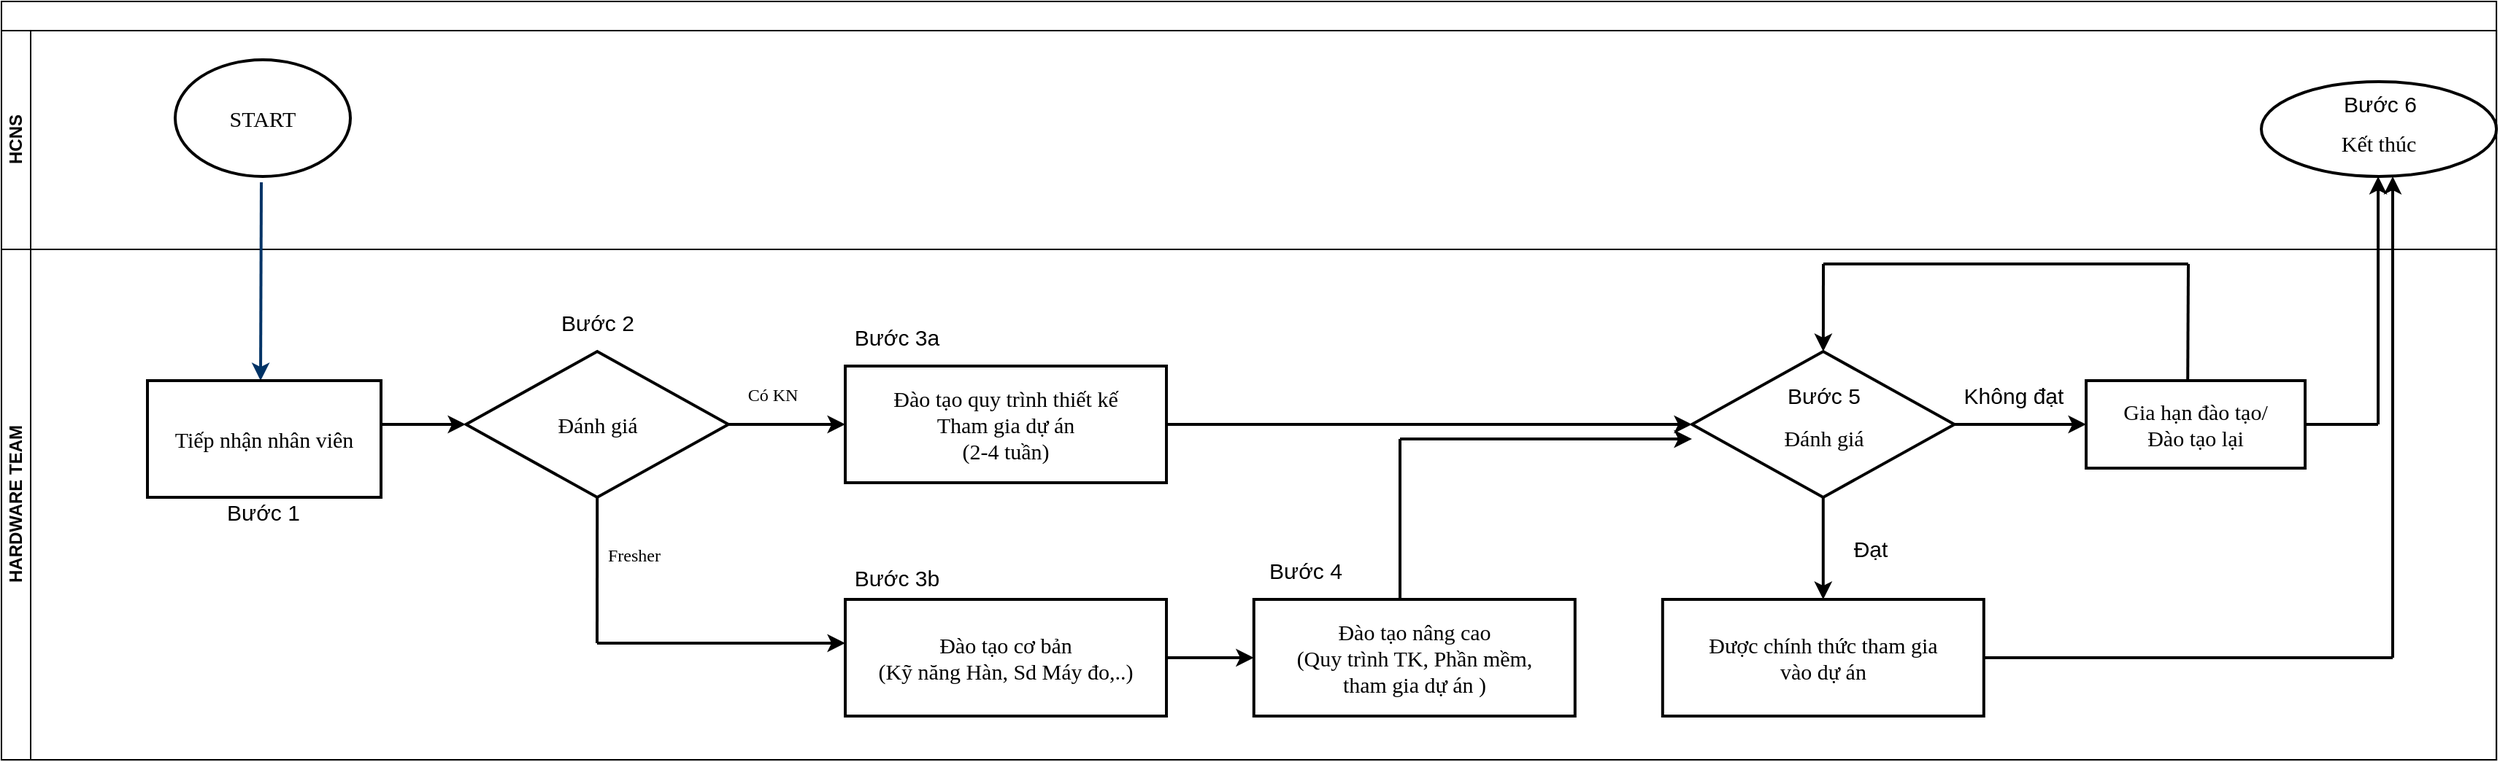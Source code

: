 <mxfile version="12.5.1" type="github">
  <diagram name="Page-1" id="c7488fd3-1785-93aa-aadb-54a6760d102a">
    <mxGraphModel dx="2080" dy="1146" grid="1" gridSize="10" guides="1" tooltips="1" connect="1" arrows="1" fold="1" page="1" pageScale="1" pageWidth="1100" pageHeight="850" background="#ffffff" math="0" shadow="0">
      <root>
        <mxCell id="0"/>
        <mxCell id="1" parent="0"/>
        <mxCell id="2b4e8129b02d487f-1" value="" style="swimlane;html=1;childLayout=stackLayout;horizontal=1;startSize=20;horizontalStack=0;rounded=0;shadow=0;labelBackgroundColor=none;strokeWidth=1;fontFamily=Verdana;fontSize=8;align=center;" parent="1" vertex="1">
          <mxGeometry x="40" y="120" width="1709.06" height="520" as="geometry"/>
        </mxCell>
        <mxCell id="2b4e8129b02d487f-2" value="HCNS" style="swimlane;html=1;startSize=20;horizontal=0;" parent="2b4e8129b02d487f-1" vertex="1">
          <mxGeometry y="20" width="1709.06" height="150" as="geometry"/>
        </mxCell>
        <mxCell id="2b4e8129b02d487f-3" value="HARDWARE TEAM" style="swimlane;html=1;startSize=20;horizontal=0;" parent="2b4e8129b02d487f-1" vertex="1">
          <mxGeometry y="170" width="1709.06" height="350" as="geometry"/>
        </mxCell>
        <mxCell id="jaAs1nb-2tKAsl3DdXag-40" value="START" style="ellipse;whiteSpace=wrap;html=1;fontFamily=Verdana;strokeWidth=2;fontSize=15;" vertex="1" parent="2b4e8129b02d487f-3">
          <mxGeometry x="119" y="-130" width="120" height="80" as="geometry"/>
        </mxCell>
        <mxCell id="jaAs1nb-2tKAsl3DdXag-41" style="fontStyle=1;strokeColor=#003366;strokeWidth=2;html=1;fontFamily=Verdana;" edge="1" parent="2b4e8129b02d487f-3">
          <mxGeometry relative="1" as="geometry">
            <mxPoint x="178" y="-46" as="sourcePoint"/>
            <mxPoint x="177.5" y="90" as="targetPoint"/>
          </mxGeometry>
        </mxCell>
        <mxCell id="jaAs1nb-2tKAsl3DdXag-42" value="Đánh giá" style="shape=mxgraph.flowchart.decision;strokeWidth=2;gradientColor=none;gradientDirection=north;fontStyle=0;html=1;fontFamily=Verdana;fontSize=15;" vertex="1" parent="2b4e8129b02d487f-3">
          <mxGeometry x="318.21" y="70" width="179.79" height="100" as="geometry"/>
        </mxCell>
        <mxCell id="jaAs1nb-2tKAsl3DdXag-43" value="&lt;span style=&quot;white-space: nowrap&quot;&gt;Đào tạo quy trình thiết kế&lt;br&gt;Tham gia dự án&lt;br&gt;(2-4 tuần)&lt;br&gt;&lt;/span&gt;" style="rounded=0;whiteSpace=wrap;html=1;fontFamily=Verdana;fontSize=15;strokeWidth=2;" vertex="1" parent="2b4e8129b02d487f-3">
          <mxGeometry x="578" y="80" width="220" height="80" as="geometry"/>
        </mxCell>
        <mxCell id="jaAs1nb-2tKAsl3DdXag-44" value="" style="endArrow=classic;html=1;fontFamily=Verdana;strokeWidth=2;" edge="1" parent="2b4e8129b02d487f-3">
          <mxGeometry width="50" height="50" relative="1" as="geometry">
            <mxPoint x="258" y="120" as="sourcePoint"/>
            <mxPoint x="318" y="120" as="targetPoint"/>
          </mxGeometry>
        </mxCell>
        <mxCell id="jaAs1nb-2tKAsl3DdXag-45" value="Tiếp nhận nhân viên" style="rounded=0;whiteSpace=wrap;html=1;fontFamily=Verdana;fontSize=15;strokeWidth=2;" vertex="1" parent="2b4e8129b02d487f-3">
          <mxGeometry x="100" y="90" width="160" height="80" as="geometry"/>
        </mxCell>
        <mxCell id="jaAs1nb-2tKAsl3DdXag-46" value="Có KN" style="text;html=1;align=center;verticalAlign=middle;resizable=0;points=[];autosize=1;fontFamily=Verdana;strokeWidth=2;" vertex="1" parent="2b4e8129b02d487f-3">
          <mxGeometry x="503" y="90" width="50" height="20" as="geometry"/>
        </mxCell>
        <mxCell id="jaAs1nb-2tKAsl3DdXag-47" value="" style="endArrow=none;html=1;entryX=0.5;entryY=1;entryDx=0;entryDy=0;entryPerimeter=0;fontFamily=Verdana;strokeWidth=2;" edge="1" parent="2b4e8129b02d487f-3" target="jaAs1nb-2tKAsl3DdXag-42">
          <mxGeometry width="50" height="50" relative="1" as="geometry">
            <mxPoint x="408" y="270" as="sourcePoint"/>
            <mxPoint x="408" y="180" as="targetPoint"/>
          </mxGeometry>
        </mxCell>
        <mxCell id="jaAs1nb-2tKAsl3DdXag-48" value="Fresher" style="text;html=1;align=center;verticalAlign=middle;resizable=0;points=[];autosize=1;fontFamily=Verdana;strokeWidth=2;" vertex="1" parent="2b4e8129b02d487f-3">
          <mxGeometry x="403" y="200" width="60" height="20" as="geometry"/>
        </mxCell>
        <mxCell id="jaAs1nb-2tKAsl3DdXag-49" value="" style="endArrow=classic;html=1;fontFamily=Verdana;strokeWidth=2;" edge="1" parent="2b4e8129b02d487f-3">
          <mxGeometry width="50" height="50" relative="1" as="geometry">
            <mxPoint x="498" y="120" as="sourcePoint"/>
            <mxPoint x="578" y="120" as="targetPoint"/>
          </mxGeometry>
        </mxCell>
        <mxCell id="jaAs1nb-2tKAsl3DdXag-52" value="&lt;br&gt;Đánh giá" style="shape=mxgraph.flowchart.decision;strokeWidth=2;gradientColor=none;gradientDirection=north;fontStyle=0;html=1;fontFamily=Verdana;fontSize=15;" vertex="1" parent="2b4e8129b02d487f-3">
          <mxGeometry x="1158" y="70" width="179.79" height="100" as="geometry"/>
        </mxCell>
        <mxCell id="jaAs1nb-2tKAsl3DdXag-54" value="&lt;span style=&quot;white-space: nowrap&quot;&gt;Đào tạo cơ bản&lt;br&gt;(Kỹ năng Hàn, Sd Máy đo,..)&lt;br&gt;&lt;/span&gt;" style="rounded=0;whiteSpace=wrap;html=1;fontFamily=Verdana;fontSize=15;strokeWidth=2;" vertex="1" parent="2b4e8129b02d487f-3">
          <mxGeometry x="578" y="240" width="220" height="80" as="geometry"/>
        </mxCell>
        <mxCell id="jaAs1nb-2tKAsl3DdXag-55" value="&lt;span style=&quot;white-space: nowrap&quot;&gt;Đào tạo nâng cao&lt;br&gt;(Quy trình TK, Phần mềm,&lt;br&gt;tham gia dự án )&lt;br&gt;&lt;/span&gt;" style="rounded=0;whiteSpace=wrap;html=1;fontFamily=Verdana;fontSize=15;strokeWidth=2;" vertex="1" parent="2b4e8129b02d487f-3">
          <mxGeometry x="857.89" y="240" width="220" height="80" as="geometry"/>
        </mxCell>
        <mxCell id="jaAs1nb-2tKAsl3DdXag-53" value="" style="edgeStyle=orthogonalEdgeStyle;rounded=0;orthogonalLoop=1;jettySize=auto;html=1;fontSize=15;strokeWidth=2;" edge="1" parent="2b4e8129b02d487f-3" source="jaAs1nb-2tKAsl3DdXag-54" target="jaAs1nb-2tKAsl3DdXag-55">
          <mxGeometry relative="1" as="geometry"/>
        </mxCell>
        <mxCell id="jaAs1nb-2tKAsl3DdXag-56" value="" style="endArrow=classic;html=1;fontSize=15;strokeWidth=2;" edge="1" parent="2b4e8129b02d487f-3">
          <mxGeometry width="50" height="50" relative="1" as="geometry">
            <mxPoint x="798" y="120" as="sourcePoint"/>
            <mxPoint x="1158" y="120" as="targetPoint"/>
          </mxGeometry>
        </mxCell>
        <mxCell id="jaAs1nb-2tKAsl3DdXag-57" value="" style="endArrow=classic;html=1;fontSize=15;strokeWidth=2;" edge="1" parent="2b4e8129b02d487f-3">
          <mxGeometry width="50" height="50" relative="1" as="geometry">
            <mxPoint x="958" y="130" as="sourcePoint"/>
            <mxPoint x="1158" y="130" as="targetPoint"/>
          </mxGeometry>
        </mxCell>
        <mxCell id="jaAs1nb-2tKAsl3DdXag-58" value="" style="endArrow=none;html=1;fontSize=15;exitX=0.455;exitY=0;exitDx=0;exitDy=0;exitPerimeter=0;strokeWidth=2;" edge="1" parent="2b4e8129b02d487f-3" source="jaAs1nb-2tKAsl3DdXag-55">
          <mxGeometry width="50" height="50" relative="1" as="geometry">
            <mxPoint x="908" y="180" as="sourcePoint"/>
            <mxPoint x="958" y="130" as="targetPoint"/>
          </mxGeometry>
        </mxCell>
        <mxCell id="jaAs1nb-2tKAsl3DdXag-59" value="&lt;span style=&quot;white-space: nowrap&quot;&gt;Được chính thức tham gia &lt;br&gt;vào dự án&lt;br&gt;&lt;/span&gt;" style="rounded=0;whiteSpace=wrap;html=1;fontFamily=Verdana;fontSize=15;strokeWidth=2;" vertex="1" parent="2b4e8129b02d487f-3">
          <mxGeometry x="1137.9" y="240" width="220" height="80" as="geometry"/>
        </mxCell>
        <mxCell id="jaAs1nb-2tKAsl3DdXag-50" value="" style="edgeStyle=orthogonalEdgeStyle;rounded=0;orthogonalLoop=1;jettySize=auto;html=1;fontSize=15;strokeWidth=2;" edge="1" parent="2b4e8129b02d487f-3" source="jaAs1nb-2tKAsl3DdXag-52" target="jaAs1nb-2tKAsl3DdXag-59">
          <mxGeometry relative="1" as="geometry"/>
        </mxCell>
        <mxCell id="jaAs1nb-2tKAsl3DdXag-60" value="&lt;span style=&quot;white-space: nowrap&quot;&gt;Gia hạn đào tạo/&lt;br&gt;Đào tạo lại&lt;br&gt;&lt;/span&gt;" style="rounded=0;whiteSpace=wrap;html=1;fontFamily=Verdana;fontSize=15;strokeWidth=2;" vertex="1" parent="2b4e8129b02d487f-3">
          <mxGeometry x="1428" y="90" width="150" height="60" as="geometry"/>
        </mxCell>
        <mxCell id="jaAs1nb-2tKAsl3DdXag-51" value="" style="edgeStyle=orthogonalEdgeStyle;rounded=0;orthogonalLoop=1;jettySize=auto;html=1;fontSize=15;strokeWidth=2;" edge="1" parent="2b4e8129b02d487f-3" source="jaAs1nb-2tKAsl3DdXag-52" target="jaAs1nb-2tKAsl3DdXag-60">
          <mxGeometry relative="1" as="geometry"/>
        </mxCell>
        <mxCell id="jaAs1nb-2tKAsl3DdXag-61" value="Đạt" style="text;html=1;align=center;verticalAlign=middle;resizable=0;points=[];autosize=1;fontSize=15;strokeWidth=2;" vertex="1" parent="2b4e8129b02d487f-3">
          <mxGeometry x="1260" y="195" width="40" height="20" as="geometry"/>
        </mxCell>
        <mxCell id="jaAs1nb-2tKAsl3DdXag-62" value="Không đạt" style="text;html=1;align=center;verticalAlign=middle;resizable=0;points=[];autosize=1;fontSize=15;strokeWidth=2;" vertex="1" parent="2b4e8129b02d487f-3">
          <mxGeometry x="1337.79" y="90" width="80" height="20" as="geometry"/>
        </mxCell>
        <mxCell id="jaAs1nb-2tKAsl3DdXag-63" value="" style="endArrow=classic;html=1;fontSize=15;strokeWidth=2;" edge="1" parent="2b4e8129b02d487f-3">
          <mxGeometry width="50" height="50" relative="1" as="geometry">
            <mxPoint x="408" y="270" as="sourcePoint"/>
            <mxPoint x="578" y="270" as="targetPoint"/>
          </mxGeometry>
        </mxCell>
        <mxCell id="jaAs1nb-2tKAsl3DdXag-64" value="" style="endArrow=none;html=1;fontSize=15;strokeWidth=2;" edge="1" parent="2b4e8129b02d487f-3">
          <mxGeometry width="50" height="50" relative="1" as="geometry">
            <mxPoint x="1248" y="10" as="sourcePoint"/>
            <mxPoint x="1497.89" y="10" as="targetPoint"/>
          </mxGeometry>
        </mxCell>
        <mxCell id="jaAs1nb-2tKAsl3DdXag-65" value="" style="endArrow=none;html=1;fontSize=15;exitX=0.464;exitY=-0.003;exitDx=0;exitDy=0;exitPerimeter=0;strokeWidth=2;" edge="1" parent="2b4e8129b02d487f-3" source="jaAs1nb-2tKAsl3DdXag-60">
          <mxGeometry width="50" height="50" relative="1" as="geometry">
            <mxPoint x="1448" y="60" as="sourcePoint"/>
            <mxPoint x="1498" y="10" as="targetPoint"/>
          </mxGeometry>
        </mxCell>
        <mxCell id="jaAs1nb-2tKAsl3DdXag-66" value="" style="endArrow=classic;html=1;fontSize=15;strokeWidth=2;" edge="1" parent="2b4e8129b02d487f-3" target="jaAs1nb-2tKAsl3DdXag-52">
          <mxGeometry width="50" height="50" relative="1" as="geometry">
            <mxPoint x="1248" y="10" as="sourcePoint"/>
            <mxPoint x="1298" y="-40" as="targetPoint"/>
          </mxGeometry>
        </mxCell>
        <mxCell id="jaAs1nb-2tKAsl3DdXag-67" value="&lt;br&gt;Kết thúc" style="ellipse;whiteSpace=wrap;html=1;fontFamily=Verdana;fontSize=15;strokeWidth=2;" vertex="1" parent="2b4e8129b02d487f-3">
          <mxGeometry x="1548" y="-115" width="161.06" height="65" as="geometry"/>
        </mxCell>
        <mxCell id="jaAs1nb-2tKAsl3DdXag-68" value="" style="endArrow=classic;html=1;fontSize=15;strokeWidth=2;" edge="1" parent="2b4e8129b02d487f-3">
          <mxGeometry width="50" height="50" relative="1" as="geometry">
            <mxPoint x="1628.03" y="120" as="sourcePoint"/>
            <mxPoint x="1628.03" y="-50" as="targetPoint"/>
          </mxGeometry>
        </mxCell>
        <mxCell id="jaAs1nb-2tKAsl3DdXag-69" value="" style="endArrow=classic;html=1;fontSize=15;strokeWidth=2;" edge="1" parent="2b4e8129b02d487f-3">
          <mxGeometry width="50" height="50" relative="1" as="geometry">
            <mxPoint x="1638" y="280" as="sourcePoint"/>
            <mxPoint x="1638" y="-50" as="targetPoint"/>
          </mxGeometry>
        </mxCell>
        <mxCell id="jaAs1nb-2tKAsl3DdXag-70" value="" style="endArrow=none;html=1;fontSize=15;strokeWidth=2;" edge="1" parent="2b4e8129b02d487f-3">
          <mxGeometry width="50" height="50" relative="1" as="geometry">
            <mxPoint x="1358" y="280" as="sourcePoint"/>
            <mxPoint x="1638" y="280" as="targetPoint"/>
          </mxGeometry>
        </mxCell>
        <mxCell id="jaAs1nb-2tKAsl3DdXag-71" value="" style="endArrow=none;html=1;fontSize=15;strokeWidth=2;" edge="1" parent="2b4e8129b02d487f-3">
          <mxGeometry width="50" height="50" relative="1" as="geometry">
            <mxPoint x="1578" y="120" as="sourcePoint"/>
            <mxPoint x="1628" y="120" as="targetPoint"/>
          </mxGeometry>
        </mxCell>
        <mxCell id="jaAs1nb-2tKAsl3DdXag-72" value="Bước 1" style="text;html=1;align=center;verticalAlign=middle;resizable=0;points=[];autosize=1;fontSize=15;" vertex="1" parent="2b4e8129b02d487f-3">
          <mxGeometry x="144" y="170" width="70" height="20" as="geometry"/>
        </mxCell>
        <mxCell id="jaAs1nb-2tKAsl3DdXag-73" value="Bước 2" style="text;html=1;align=center;verticalAlign=middle;resizable=0;points=[];autosize=1;fontSize=15;" vertex="1" parent="2b4e8129b02d487f-3">
          <mxGeometry x="372.57" y="40" width="70" height="20" as="geometry"/>
        </mxCell>
        <mxCell id="jaAs1nb-2tKAsl3DdXag-74" value="Bước 3a" style="text;html=1;align=center;verticalAlign=middle;resizable=0;points=[];autosize=1;fontSize=15;" vertex="1" parent="2b4e8129b02d487f-3">
          <mxGeometry x="578" y="50" width="70" height="20" as="geometry"/>
        </mxCell>
        <mxCell id="jaAs1nb-2tKAsl3DdXag-75" value="Bước 3b" style="text;html=1;align=center;verticalAlign=middle;resizable=0;points=[];autosize=1;fontSize=15;" vertex="1" parent="2b4e8129b02d487f-3">
          <mxGeometry x="578" y="215" width="70" height="20" as="geometry"/>
        </mxCell>
        <mxCell id="jaAs1nb-2tKAsl3DdXag-76" value="Bước 4" style="text;html=1;align=center;verticalAlign=middle;resizable=0;points=[];autosize=1;fontSize=15;" vertex="1" parent="2b4e8129b02d487f-3">
          <mxGeometry x="857.89" y="210" width="70" height="20" as="geometry"/>
        </mxCell>
        <mxCell id="jaAs1nb-2tKAsl3DdXag-77" value="Bước 5" style="text;html=1;align=center;verticalAlign=middle;resizable=0;points=[];autosize=1;fontSize=15;" vertex="1" parent="2b4e8129b02d487f-3">
          <mxGeometry x="1212.89" y="90" width="70" height="20" as="geometry"/>
        </mxCell>
        <mxCell id="jaAs1nb-2tKAsl3DdXag-78" value="Bước 6" style="text;html=1;align=center;verticalAlign=middle;resizable=0;points=[];autosize=1;fontSize=15;" vertex="1" parent="2b4e8129b02d487f-3">
          <mxGeometry x="1593.53" y="-110" width="70" height="20" as="geometry"/>
        </mxCell>
      </root>
    </mxGraphModel>
  </diagram>
</mxfile>
